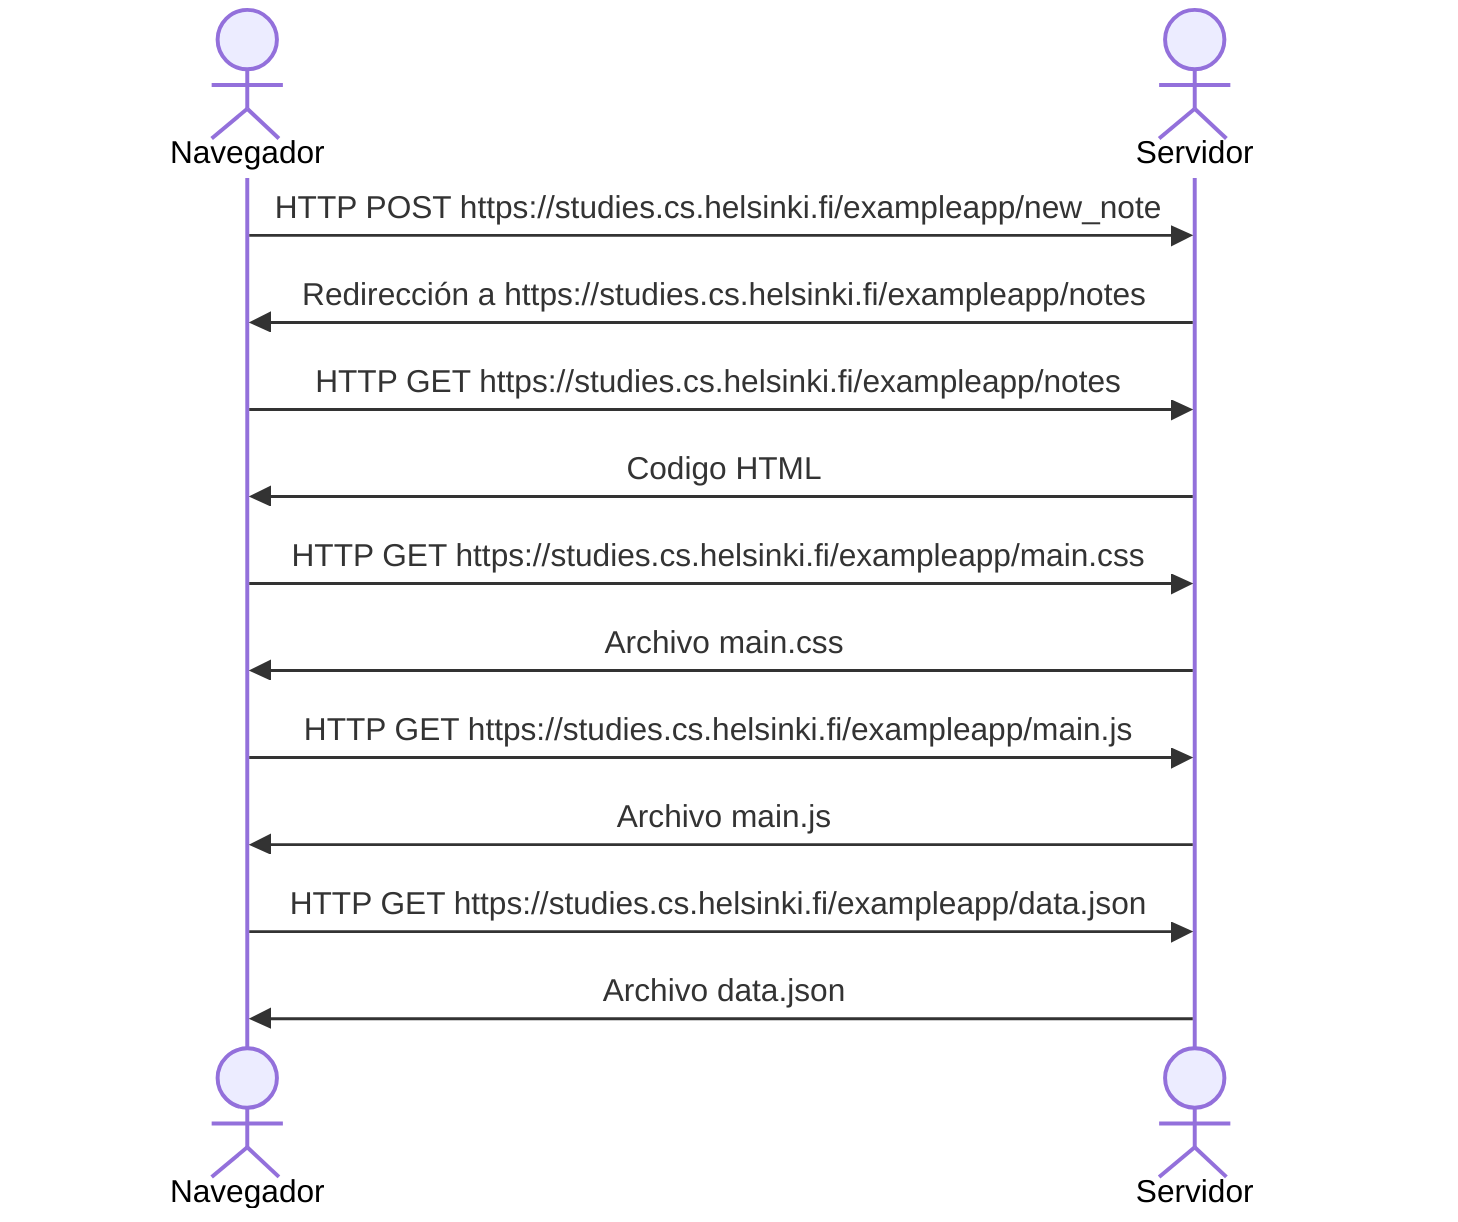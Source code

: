 sequenceDiagram
  actor Navegador as Navegador
  actor Servidor as Servidor

  Navegador ->> Servidor: HTTP POST https://studies.cs.helsinki.fi/exampleapp/new_note
  Servidor ->> Navegador: Redirección a https://studies.cs.helsinki.fi/exampleapp/notes
  Navegador ->> Servidor: HTTP GET https://studies.cs.helsinki.fi/exampleapp/notes
  Servidor ->> Navegador: Codigo HTML
  Navegador ->> Servidor: HTTP GET https://studies.cs.helsinki.fi/exampleapp/main.css
  Servidor ->> Navegador: Archivo main.css
  Navegador ->> Servidor: HTTP GET https://studies.cs.helsinki.fi/exampleapp/main.js
  Servidor ->> Navegador: Archivo main.js
  Navegador ->> Servidor: HTTP GET https://studies.cs.helsinki.fi/exampleapp/data.json
  Servidor ->> Navegador: Archivo data.json
